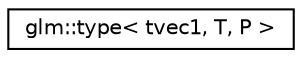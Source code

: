 digraph "Graphical Class Hierarchy"
{
  edge [fontname="Helvetica",fontsize="10",labelfontname="Helvetica",labelfontsize="10"];
  node [fontname="Helvetica",fontsize="10",shape=record];
  rankdir="LR";
  Node1 [label="glm::type\< tvec1, T, P \>",height=0.2,width=0.4,color="black", fillcolor="white", style="filled",URL="$structglm_1_1type_3_01tvec1_00_01T_00_01P_01_4.html"];
}
